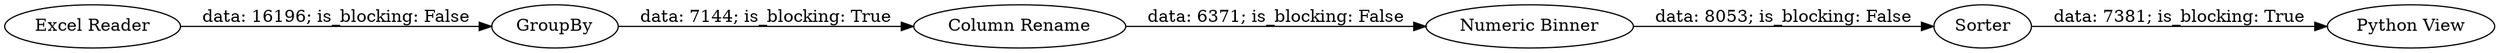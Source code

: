 digraph {
	"-4768470181512968162_1" [label="Excel Reader"]
	"-4768470181512968162_27" [label="Python View"]
	"-4768470181512968162_29" [label="Column Rename"]
	"-4768470181512968162_32" [label=Sorter]
	"-4768470181512968162_28" [label=GroupBy]
	"-4768470181512968162_30" [label="Numeric Binner"]
	"-4768470181512968162_32" -> "-4768470181512968162_27" [label="data: 7381; is_blocking: True"]
	"-4768470181512968162_1" -> "-4768470181512968162_28" [label="data: 16196; is_blocking: False"]
	"-4768470181512968162_29" -> "-4768470181512968162_30" [label="data: 6371; is_blocking: False"]
	"-4768470181512968162_30" -> "-4768470181512968162_32" [label="data: 8053; is_blocking: False"]
	"-4768470181512968162_28" -> "-4768470181512968162_29" [label="data: 7144; is_blocking: True"]
	rankdir=LR
}
